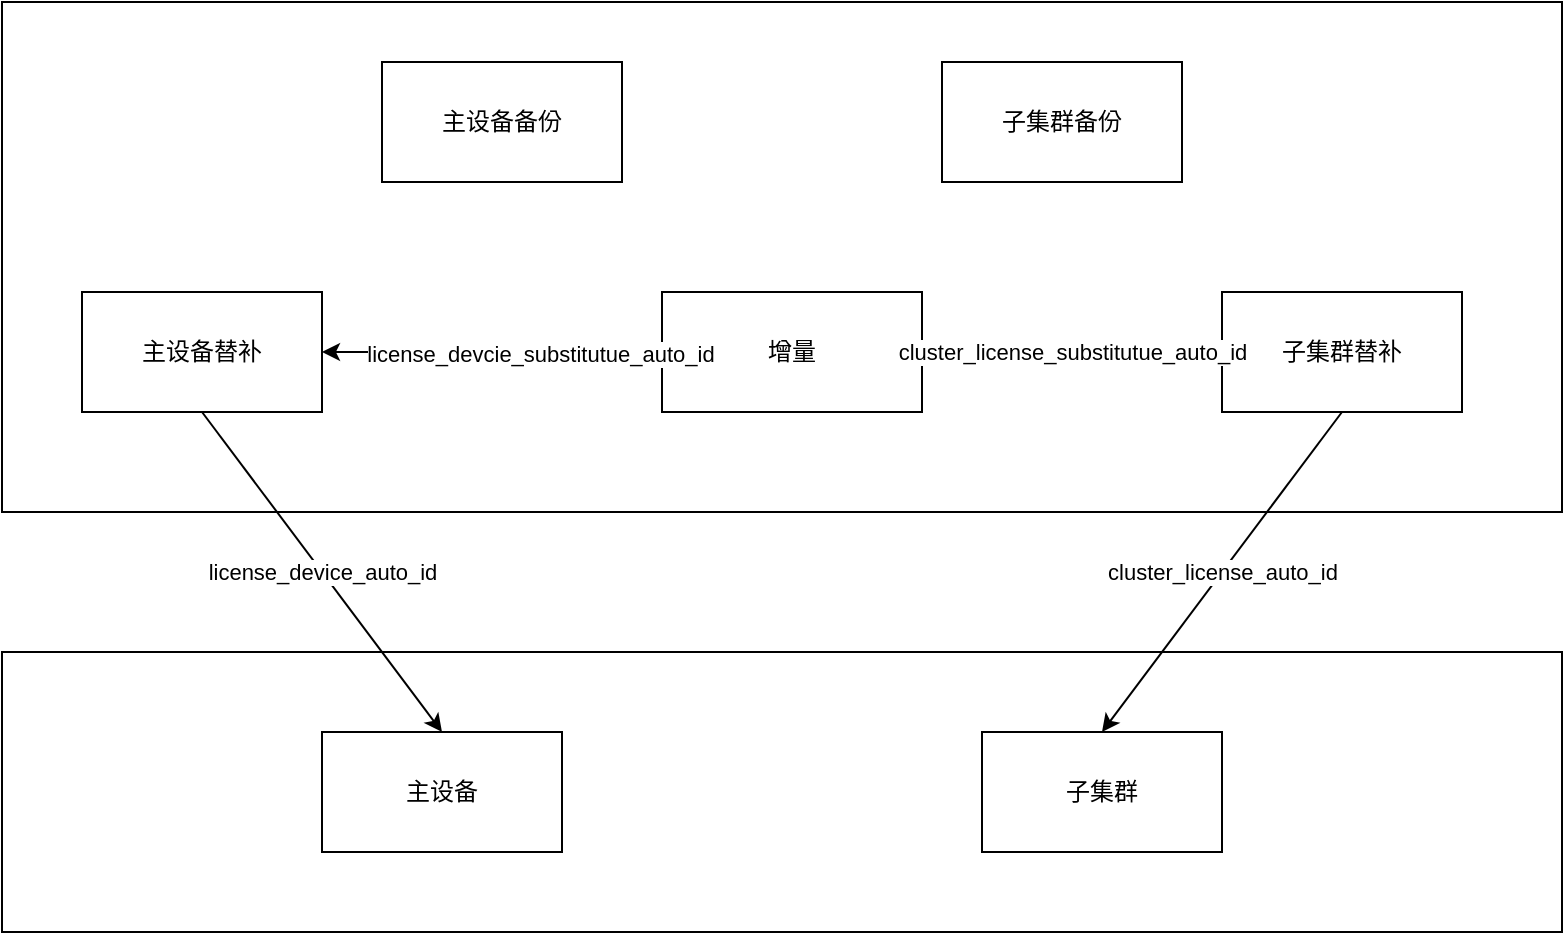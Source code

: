 <mxfile version="20.0.4" type="github">
  <diagram id="HPPAbBvzvJd9_GJPXvPf" name="Page-1">
    <mxGraphModel dx="1036" dy="457" grid="1" gridSize="10" guides="1" tooltips="1" connect="1" arrows="1" fold="1" page="1" pageScale="1" pageWidth="827" pageHeight="1169" math="0" shadow="0">
      <root>
        <mxCell id="0" />
        <mxCell id="1" parent="0" />
        <mxCell id="NEL7sofstE1XWTygLHOm-9" value="" style="rounded=0;whiteSpace=wrap;html=1;" vertex="1" parent="1">
          <mxGeometry x="20" y="445" width="780" height="140" as="geometry" />
        </mxCell>
        <mxCell id="NEL7sofstE1XWTygLHOm-6" value="" style="rounded=0;whiteSpace=wrap;html=1;" vertex="1" parent="1">
          <mxGeometry x="20" y="120" width="780" height="255" as="geometry" />
        </mxCell>
        <mxCell id="NEL7sofstE1XWTygLHOm-1" value="主设备替补" style="rounded=0;whiteSpace=wrap;html=1;" vertex="1" parent="1">
          <mxGeometry x="60" y="265" width="120" height="60" as="geometry" />
        </mxCell>
        <mxCell id="NEL7sofstE1XWTygLHOm-2" value="子集群替补" style="rounded=0;whiteSpace=wrap;html=1;" vertex="1" parent="1">
          <mxGeometry x="630" y="265" width="120" height="60" as="geometry" />
        </mxCell>
        <mxCell id="NEL7sofstE1XWTygLHOm-3" value="增量" style="rounded=0;whiteSpace=wrap;html=1;" vertex="1" parent="1">
          <mxGeometry x="350" y="265" width="130" height="60" as="geometry" />
        </mxCell>
        <mxCell id="NEL7sofstE1XWTygLHOm-4" value="主设备" style="rounded=0;whiteSpace=wrap;html=1;" vertex="1" parent="1">
          <mxGeometry x="180" y="485" width="120" height="60" as="geometry" />
        </mxCell>
        <mxCell id="NEL7sofstE1XWTygLHOm-5" value="子集群" style="rounded=0;whiteSpace=wrap;html=1;" vertex="1" parent="1">
          <mxGeometry x="510" y="485" width="120" height="60" as="geometry" />
        </mxCell>
        <mxCell id="NEL7sofstE1XWTygLHOm-7" value="license_device_auto_id" style="endArrow=classic;html=1;rounded=0;exitX=0.5;exitY=1;exitDx=0;exitDy=0;entryX=0.5;entryY=0;entryDx=0;entryDy=0;" edge="1" parent="1" source="NEL7sofstE1XWTygLHOm-1" target="NEL7sofstE1XWTygLHOm-4">
          <mxGeometry width="50" height="50" relative="1" as="geometry">
            <mxPoint x="100" y="455" as="sourcePoint" />
            <mxPoint x="150" y="405" as="targetPoint" />
          </mxGeometry>
        </mxCell>
        <mxCell id="NEL7sofstE1XWTygLHOm-10" value="主设备备份" style="rounded=0;whiteSpace=wrap;html=1;" vertex="1" parent="1">
          <mxGeometry x="210" y="150" width="120" height="60" as="geometry" />
        </mxCell>
        <mxCell id="NEL7sofstE1XWTygLHOm-11" value="子集群备份" style="rounded=0;whiteSpace=wrap;html=1;" vertex="1" parent="1">
          <mxGeometry x="490" y="150" width="120" height="60" as="geometry" />
        </mxCell>
        <mxCell id="NEL7sofstE1XWTygLHOm-12" value="" style="endArrow=classic;html=1;rounded=0;exitX=0;exitY=0.5;exitDx=0;exitDy=0;entryX=1;entryY=0.5;entryDx=0;entryDy=0;" edge="1" parent="1" source="NEL7sofstE1XWTygLHOm-3" target="NEL7sofstE1XWTygLHOm-1">
          <mxGeometry width="50" height="50" relative="1" as="geometry">
            <mxPoint x="250" y="320" as="sourcePoint" />
            <mxPoint x="300" y="270" as="targetPoint" />
          </mxGeometry>
        </mxCell>
        <mxCell id="NEL7sofstE1XWTygLHOm-13" value="l" style="edgeLabel;html=1;align=center;verticalAlign=middle;resizable=0;points=[];" vertex="1" connectable="0" parent="NEL7sofstE1XWTygLHOm-12">
          <mxGeometry x="-0.249" relative="1" as="geometry">
            <mxPoint as="offset" />
          </mxGeometry>
        </mxCell>
        <mxCell id="NEL7sofstE1XWTygLHOm-14" value="license_devcie_substitutue_auto_id" style="edgeLabel;html=1;align=center;verticalAlign=middle;resizable=0;points=[];" vertex="1" connectable="0" parent="NEL7sofstE1XWTygLHOm-12">
          <mxGeometry x="-0.285" y="1" relative="1" as="geometry">
            <mxPoint as="offset" />
          </mxGeometry>
        </mxCell>
        <mxCell id="NEL7sofstE1XWTygLHOm-15" value="cluster_license_substitutue_auto_id" style="endArrow=classic;html=1;rounded=0;exitX=1;exitY=0.5;exitDx=0;exitDy=0;entryX=0;entryY=0.5;entryDx=0;entryDy=0;" edge="1" parent="1" source="NEL7sofstE1XWTygLHOm-3" target="NEL7sofstE1XWTygLHOm-2">
          <mxGeometry width="50" height="50" relative="1" as="geometry">
            <mxPoint x="480" y="330" as="sourcePoint" />
            <mxPoint x="530" y="280" as="targetPoint" />
          </mxGeometry>
        </mxCell>
        <mxCell id="NEL7sofstE1XWTygLHOm-16" value="cluster_license_auto_id" style="endArrow=classic;html=1;rounded=0;exitX=0.5;exitY=1;exitDx=0;exitDy=0;entryX=0.5;entryY=0;entryDx=0;entryDy=0;" edge="1" parent="1" source="NEL7sofstE1XWTygLHOm-2" target="NEL7sofstE1XWTygLHOm-5">
          <mxGeometry width="50" height="50" relative="1" as="geometry">
            <mxPoint x="660" y="400" as="sourcePoint" />
            <mxPoint x="710" y="350" as="targetPoint" />
          </mxGeometry>
        </mxCell>
      </root>
    </mxGraphModel>
  </diagram>
</mxfile>
